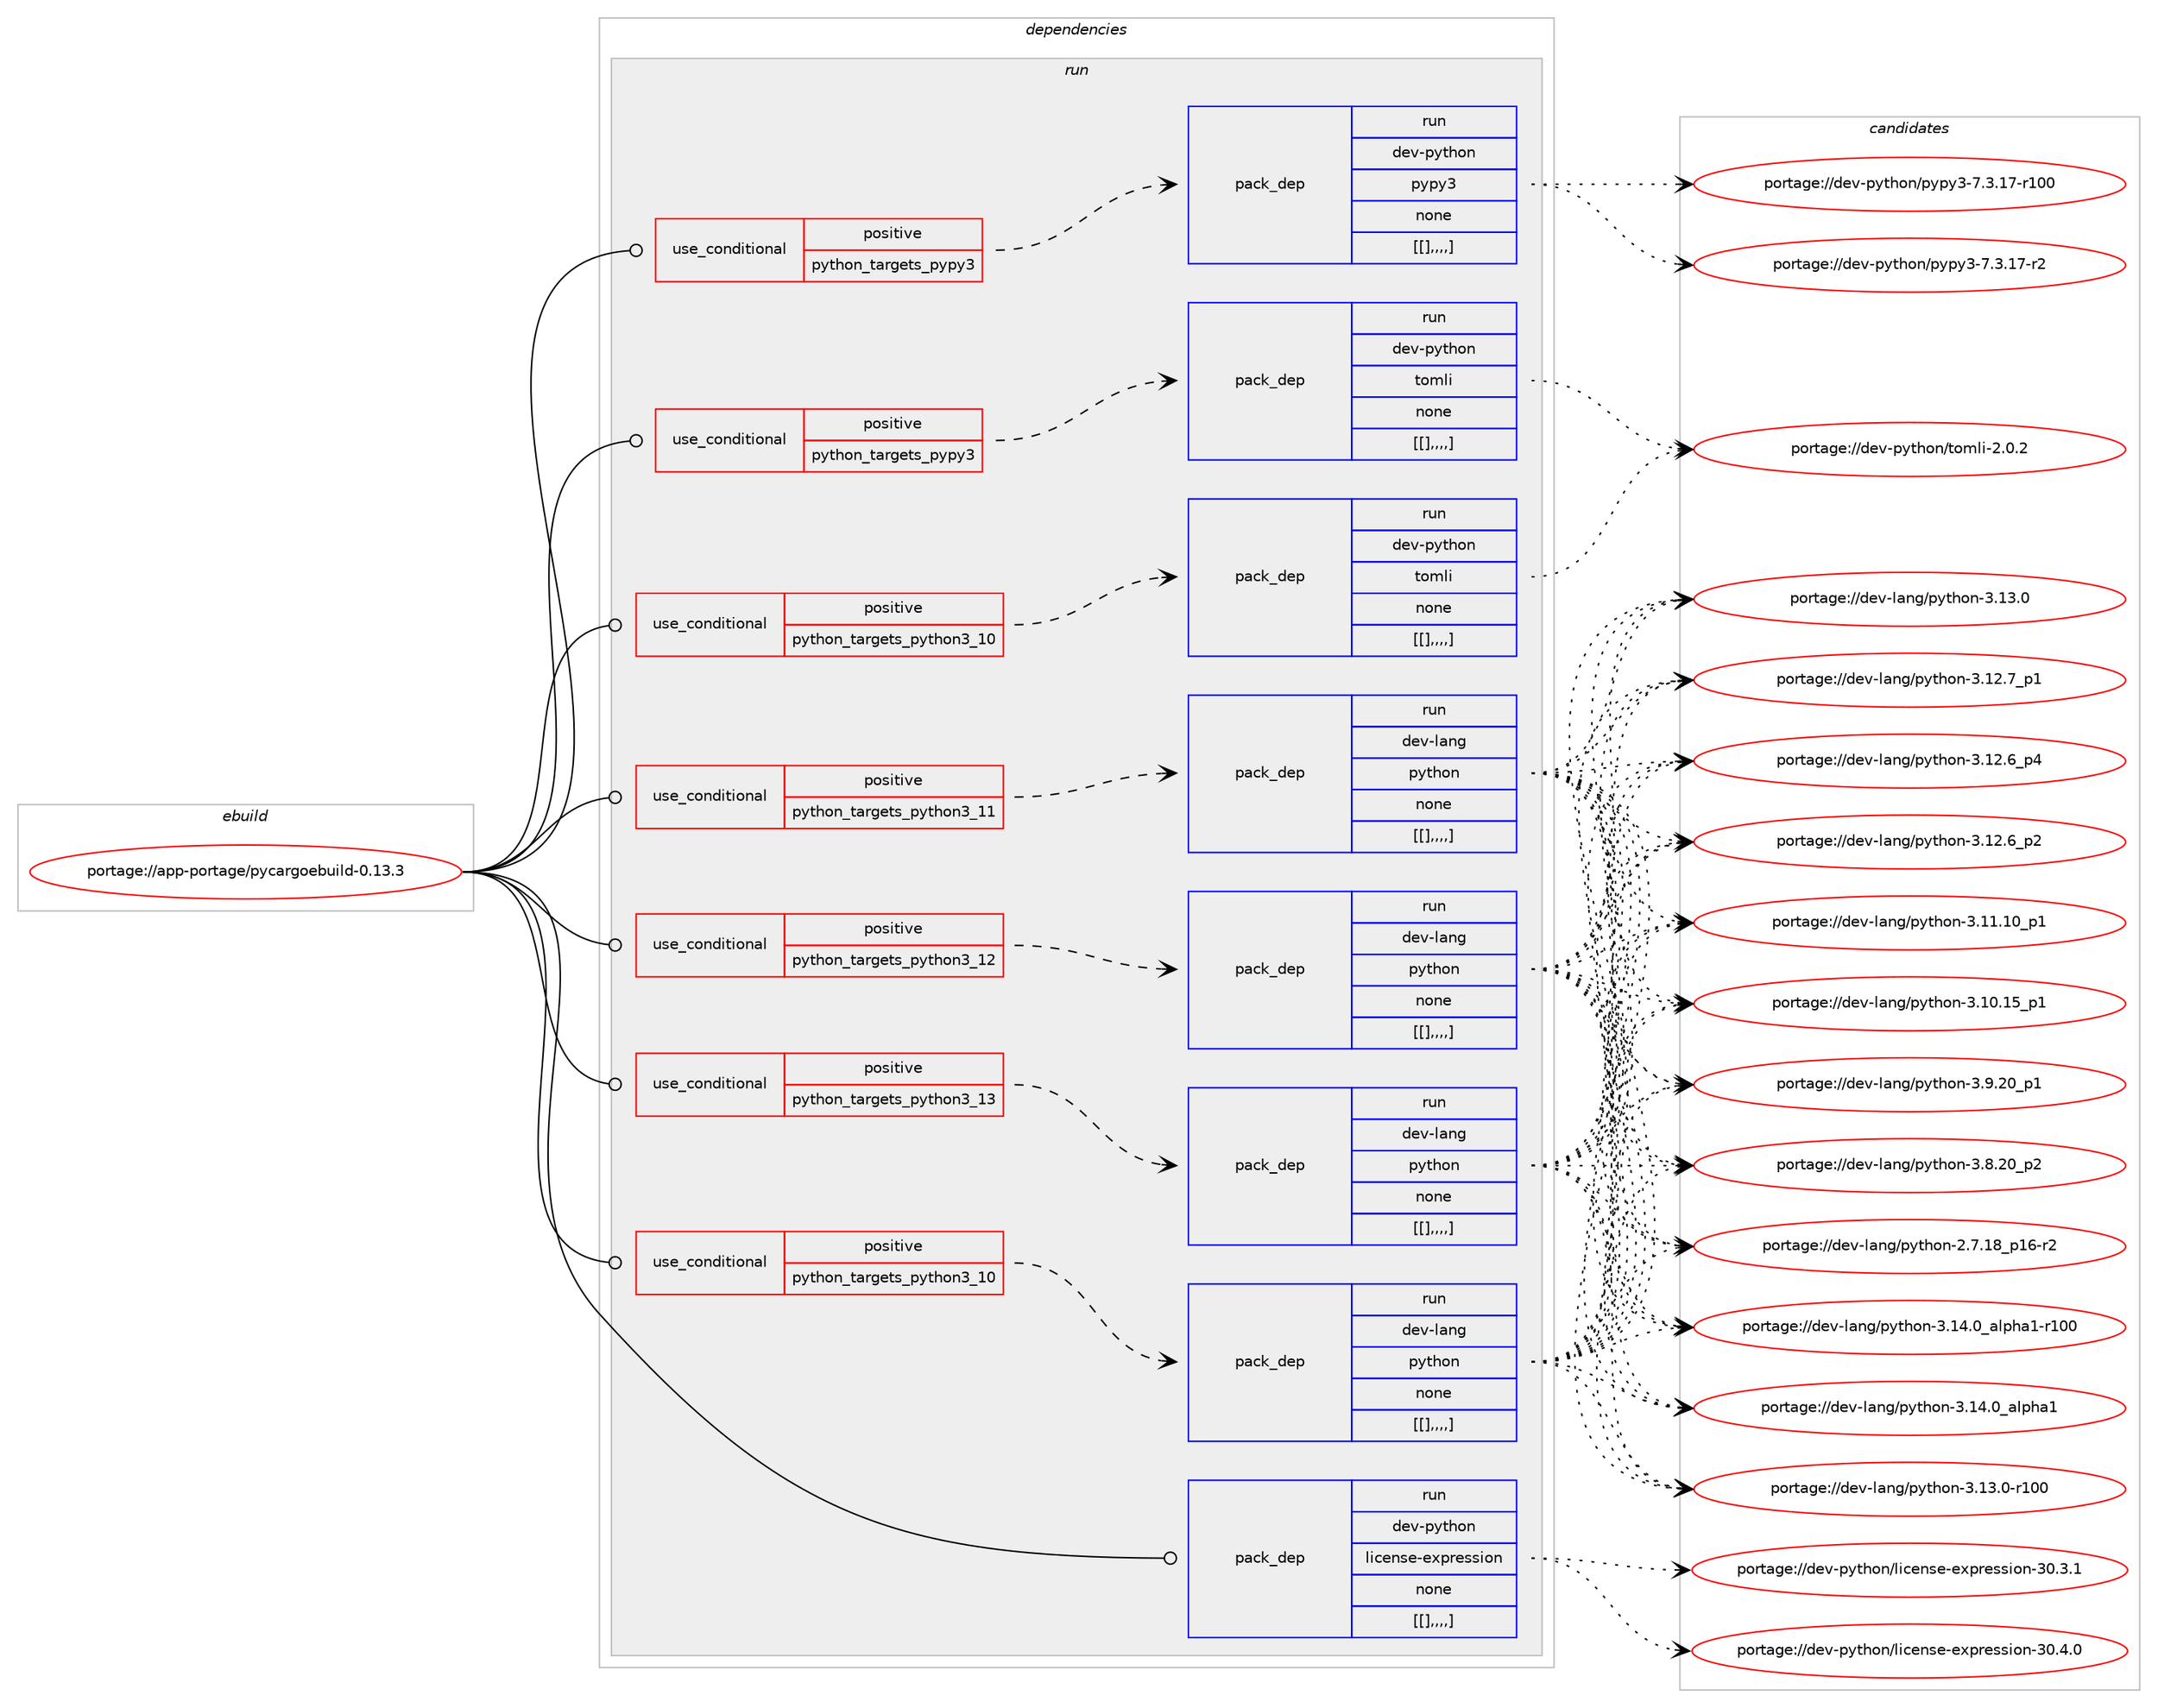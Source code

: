 digraph prolog {

# *************
# Graph options
# *************

newrank=true;
concentrate=true;
compound=true;
graph [rankdir=LR,fontname=Helvetica,fontsize=10,ranksep=1.5];#, ranksep=2.5, nodesep=0.2];
edge  [arrowhead=vee];
node  [fontname=Helvetica,fontsize=10];

# **********
# The ebuild
# **********

subgraph cluster_leftcol {
color=gray;
label=<<i>ebuild</i>>;
id [label="portage://app-portage/pycargoebuild-0.13.3", color=red, width=4, href="../app-portage/pycargoebuild-0.13.3.svg"];
}

# ****************
# The dependencies
# ****************

subgraph cluster_midcol {
color=gray;
label=<<i>dependencies</i>>;
subgraph cluster_compile {
fillcolor="#eeeeee";
style=filled;
label=<<i>compile</i>>;
}
subgraph cluster_compileandrun {
fillcolor="#eeeeee";
style=filled;
label=<<i>compile and run</i>>;
}
subgraph cluster_run {
fillcolor="#eeeeee";
style=filled;
label=<<i>run</i>>;
subgraph cond15679 {
dependency54439 [label=<<TABLE BORDER="0" CELLBORDER="1" CELLSPACING="0" CELLPADDING="4"><TR><TD ROWSPAN="3" CELLPADDING="10">use_conditional</TD></TR><TR><TD>positive</TD></TR><TR><TD>python_targets_pypy3</TD></TR></TABLE>>, shape=none, color=red];
subgraph pack38222 {
dependency54473 [label=<<TABLE BORDER="0" CELLBORDER="1" CELLSPACING="0" CELLPADDING="4" WIDTH="220"><TR><TD ROWSPAN="6" CELLPADDING="30">pack_dep</TD></TR><TR><TD WIDTH="110">run</TD></TR><TR><TD>dev-python</TD></TR><TR><TD>pypy3</TD></TR><TR><TD>none</TD></TR><TR><TD>[[],,,,]</TD></TR></TABLE>>, shape=none, color=blue];
}
dependency54439:e -> dependency54473:w [weight=20,style="dashed",arrowhead="vee"];
}
id:e -> dependency54439:w [weight=20,style="solid",arrowhead="odot"];
subgraph cond15693 {
dependency54482 [label=<<TABLE BORDER="0" CELLBORDER="1" CELLSPACING="0" CELLPADDING="4"><TR><TD ROWSPAN="3" CELLPADDING="10">use_conditional</TD></TR><TR><TD>positive</TD></TR><TR><TD>python_targets_pypy3</TD></TR></TABLE>>, shape=none, color=red];
subgraph pack38250 {
dependency54485 [label=<<TABLE BORDER="0" CELLBORDER="1" CELLSPACING="0" CELLPADDING="4" WIDTH="220"><TR><TD ROWSPAN="6" CELLPADDING="30">pack_dep</TD></TR><TR><TD WIDTH="110">run</TD></TR><TR><TD>dev-python</TD></TR><TR><TD>tomli</TD></TR><TR><TD>none</TD></TR><TR><TD>[[],,,,]</TD></TR></TABLE>>, shape=none, color=blue];
}
dependency54482:e -> dependency54485:w [weight=20,style="dashed",arrowhead="vee"];
}
id:e -> dependency54482:w [weight=20,style="solid",arrowhead="odot"];
subgraph cond15694 {
dependency54494 [label=<<TABLE BORDER="0" CELLBORDER="1" CELLSPACING="0" CELLPADDING="4"><TR><TD ROWSPAN="3" CELLPADDING="10">use_conditional</TD></TR><TR><TD>positive</TD></TR><TR><TD>python_targets_python3_10</TD></TR></TABLE>>, shape=none, color=red];
subgraph pack38275 {
dependency54522 [label=<<TABLE BORDER="0" CELLBORDER="1" CELLSPACING="0" CELLPADDING="4" WIDTH="220"><TR><TD ROWSPAN="6" CELLPADDING="30">pack_dep</TD></TR><TR><TD WIDTH="110">run</TD></TR><TR><TD>dev-lang</TD></TR><TR><TD>python</TD></TR><TR><TD>none</TD></TR><TR><TD>[[],,,,]</TD></TR></TABLE>>, shape=none, color=blue];
}
dependency54494:e -> dependency54522:w [weight=20,style="dashed",arrowhead="vee"];
}
id:e -> dependency54494:w [weight=20,style="solid",arrowhead="odot"];
subgraph cond15717 {
dependency54562 [label=<<TABLE BORDER="0" CELLBORDER="1" CELLSPACING="0" CELLPADDING="4"><TR><TD ROWSPAN="3" CELLPADDING="10">use_conditional</TD></TR><TR><TD>positive</TD></TR><TR><TD>python_targets_python3_10</TD></TR></TABLE>>, shape=none, color=red];
subgraph pack38344 {
dependency54618 [label=<<TABLE BORDER="0" CELLBORDER="1" CELLSPACING="0" CELLPADDING="4" WIDTH="220"><TR><TD ROWSPAN="6" CELLPADDING="30">pack_dep</TD></TR><TR><TD WIDTH="110">run</TD></TR><TR><TD>dev-python</TD></TR><TR><TD>tomli</TD></TR><TR><TD>none</TD></TR><TR><TD>[[],,,,]</TD></TR></TABLE>>, shape=none, color=blue];
}
dependency54562:e -> dependency54618:w [weight=20,style="dashed",arrowhead="vee"];
}
id:e -> dependency54562:w [weight=20,style="solid",arrowhead="odot"];
subgraph cond15758 {
dependency54686 [label=<<TABLE BORDER="0" CELLBORDER="1" CELLSPACING="0" CELLPADDING="4"><TR><TD ROWSPAN="3" CELLPADDING="10">use_conditional</TD></TR><TR><TD>positive</TD></TR><TR><TD>python_targets_python3_11</TD></TR></TABLE>>, shape=none, color=red];
subgraph pack38401 {
dependency54723 [label=<<TABLE BORDER="0" CELLBORDER="1" CELLSPACING="0" CELLPADDING="4" WIDTH="220"><TR><TD ROWSPAN="6" CELLPADDING="30">pack_dep</TD></TR><TR><TD WIDTH="110">run</TD></TR><TR><TD>dev-lang</TD></TR><TR><TD>python</TD></TR><TR><TD>none</TD></TR><TR><TD>[[],,,,]</TD></TR></TABLE>>, shape=none, color=blue];
}
dependency54686:e -> dependency54723:w [weight=20,style="dashed",arrowhead="vee"];
}
id:e -> dependency54686:w [weight=20,style="solid",arrowhead="odot"];
subgraph cond15781 {
dependency54769 [label=<<TABLE BORDER="0" CELLBORDER="1" CELLSPACING="0" CELLPADDING="4"><TR><TD ROWSPAN="3" CELLPADDING="10">use_conditional</TD></TR><TR><TD>positive</TD></TR><TR><TD>python_targets_python3_12</TD></TR></TABLE>>, shape=none, color=red];
subgraph pack38455 {
dependency54827 [label=<<TABLE BORDER="0" CELLBORDER="1" CELLSPACING="0" CELLPADDING="4" WIDTH="220"><TR><TD ROWSPAN="6" CELLPADDING="30">pack_dep</TD></TR><TR><TD WIDTH="110">run</TD></TR><TR><TD>dev-lang</TD></TR><TR><TD>python</TD></TR><TR><TD>none</TD></TR><TR><TD>[[],,,,]</TD></TR></TABLE>>, shape=none, color=blue];
}
dependency54769:e -> dependency54827:w [weight=20,style="dashed",arrowhead="vee"];
}
id:e -> dependency54769:w [weight=20,style="solid",arrowhead="odot"];
subgraph cond15818 {
dependency54903 [label=<<TABLE BORDER="0" CELLBORDER="1" CELLSPACING="0" CELLPADDING="4"><TR><TD ROWSPAN="3" CELLPADDING="10">use_conditional</TD></TR><TR><TD>positive</TD></TR><TR><TD>python_targets_python3_13</TD></TR></TABLE>>, shape=none, color=red];
subgraph pack38544 {
dependency54911 [label=<<TABLE BORDER="0" CELLBORDER="1" CELLSPACING="0" CELLPADDING="4" WIDTH="220"><TR><TD ROWSPAN="6" CELLPADDING="30">pack_dep</TD></TR><TR><TD WIDTH="110">run</TD></TR><TR><TD>dev-lang</TD></TR><TR><TD>python</TD></TR><TR><TD>none</TD></TR><TR><TD>[[],,,,]</TD></TR></TABLE>>, shape=none, color=blue];
}
dependency54903:e -> dependency54911:w [weight=20,style="dashed",arrowhead="vee"];
}
id:e -> dependency54903:w [weight=20,style="solid",arrowhead="odot"];
subgraph pack38563 {
dependency54966 [label=<<TABLE BORDER="0" CELLBORDER="1" CELLSPACING="0" CELLPADDING="4" WIDTH="220"><TR><TD ROWSPAN="6" CELLPADDING="30">pack_dep</TD></TR><TR><TD WIDTH="110">run</TD></TR><TR><TD>dev-python</TD></TR><TR><TD>license-expression</TD></TR><TR><TD>none</TD></TR><TR><TD>[[],,,,]</TD></TR></TABLE>>, shape=none, color=blue];
}
id:e -> dependency54966:w [weight=20,style="solid",arrowhead="odot"];
}
}

# **************
# The candidates
# **************

subgraph cluster_choices {
rank=same;
color=gray;
label=<<i>candidates</i>>;

subgraph choice37427 {
color=black;
nodesep=1;
choice100101118451121211161041111104711212111212151455546514649554511450 [label="portage://dev-python/pypy3-7.3.17-r2", color=red, width=4,href="../dev-python/pypy3-7.3.17-r2.svg"];
choice1001011184511212111610411111047112121112121514555465146495545114494848 [label="portage://dev-python/pypy3-7.3.17-r100", color=red, width=4,href="../dev-python/pypy3-7.3.17-r100.svg"];
dependency54473:e -> choice100101118451121211161041111104711212111212151455546514649554511450:w [style=dotted,weight="100"];
dependency54473:e -> choice1001011184511212111610411111047112121112121514555465146495545114494848:w [style=dotted,weight="100"];
}
subgraph choice37429 {
color=black;
nodesep=1;
choice1001011184511212111610411111047116111109108105455046484650 [label="portage://dev-python/tomli-2.0.2", color=red, width=4,href="../dev-python/tomli-2.0.2.svg"];
dependency54485:e -> choice1001011184511212111610411111047116111109108105455046484650:w [style=dotted,weight="100"];
}
subgraph choice37430 {
color=black;
nodesep=1;
choice100101118451089711010347112121116104111110455146495246489597108112104974945114494848 [label="portage://dev-lang/python-3.14.0_alpha1-r100", color=red, width=4,href="../dev-lang/python-3.14.0_alpha1-r100.svg"];
choice1001011184510897110103471121211161041111104551464952464895971081121049749 [label="portage://dev-lang/python-3.14.0_alpha1", color=red, width=4,href="../dev-lang/python-3.14.0_alpha1.svg"];
choice1001011184510897110103471121211161041111104551464951464845114494848 [label="portage://dev-lang/python-3.13.0-r100", color=red, width=4,href="../dev-lang/python-3.13.0-r100.svg"];
choice10010111845108971101034711212111610411111045514649514648 [label="portage://dev-lang/python-3.13.0", color=red, width=4,href="../dev-lang/python-3.13.0.svg"];
choice100101118451089711010347112121116104111110455146495046559511249 [label="portage://dev-lang/python-3.12.7_p1", color=red, width=4,href="../dev-lang/python-3.12.7_p1.svg"];
choice100101118451089711010347112121116104111110455146495046549511252 [label="portage://dev-lang/python-3.12.6_p4", color=red, width=4,href="../dev-lang/python-3.12.6_p4.svg"];
choice100101118451089711010347112121116104111110455146495046549511250 [label="portage://dev-lang/python-3.12.6_p2", color=red, width=4,href="../dev-lang/python-3.12.6_p2.svg"];
choice10010111845108971101034711212111610411111045514649494649489511249 [label="portage://dev-lang/python-3.11.10_p1", color=red, width=4,href="../dev-lang/python-3.11.10_p1.svg"];
choice10010111845108971101034711212111610411111045514649484649539511249 [label="portage://dev-lang/python-3.10.15_p1", color=red, width=4,href="../dev-lang/python-3.10.15_p1.svg"];
choice100101118451089711010347112121116104111110455146574650489511249 [label="portage://dev-lang/python-3.9.20_p1", color=red, width=4,href="../dev-lang/python-3.9.20_p1.svg"];
choice100101118451089711010347112121116104111110455146564650489511250 [label="portage://dev-lang/python-3.8.20_p2", color=red, width=4,href="../dev-lang/python-3.8.20_p2.svg"];
choice100101118451089711010347112121116104111110455046554649569511249544511450 [label="portage://dev-lang/python-2.7.18_p16-r2", color=red, width=4,href="../dev-lang/python-2.7.18_p16-r2.svg"];
dependency54522:e -> choice100101118451089711010347112121116104111110455146495246489597108112104974945114494848:w [style=dotted,weight="100"];
dependency54522:e -> choice1001011184510897110103471121211161041111104551464952464895971081121049749:w [style=dotted,weight="100"];
dependency54522:e -> choice1001011184510897110103471121211161041111104551464951464845114494848:w [style=dotted,weight="100"];
dependency54522:e -> choice10010111845108971101034711212111610411111045514649514648:w [style=dotted,weight="100"];
dependency54522:e -> choice100101118451089711010347112121116104111110455146495046559511249:w [style=dotted,weight="100"];
dependency54522:e -> choice100101118451089711010347112121116104111110455146495046549511252:w [style=dotted,weight="100"];
dependency54522:e -> choice100101118451089711010347112121116104111110455146495046549511250:w [style=dotted,weight="100"];
dependency54522:e -> choice10010111845108971101034711212111610411111045514649494649489511249:w [style=dotted,weight="100"];
dependency54522:e -> choice10010111845108971101034711212111610411111045514649484649539511249:w [style=dotted,weight="100"];
dependency54522:e -> choice100101118451089711010347112121116104111110455146574650489511249:w [style=dotted,weight="100"];
dependency54522:e -> choice100101118451089711010347112121116104111110455146564650489511250:w [style=dotted,weight="100"];
dependency54522:e -> choice100101118451089711010347112121116104111110455046554649569511249544511450:w [style=dotted,weight="100"];
}
subgraph choice37440 {
color=black;
nodesep=1;
choice1001011184511212111610411111047116111109108105455046484650 [label="portage://dev-python/tomli-2.0.2", color=red, width=4,href="../dev-python/tomli-2.0.2.svg"];
dependency54618:e -> choice1001011184511212111610411111047116111109108105455046484650:w [style=dotted,weight="100"];
}
subgraph choice37448 {
color=black;
nodesep=1;
choice100101118451089711010347112121116104111110455146495246489597108112104974945114494848 [label="portage://dev-lang/python-3.14.0_alpha1-r100", color=red, width=4,href="../dev-lang/python-3.14.0_alpha1-r100.svg"];
choice1001011184510897110103471121211161041111104551464952464895971081121049749 [label="portage://dev-lang/python-3.14.0_alpha1", color=red, width=4,href="../dev-lang/python-3.14.0_alpha1.svg"];
choice1001011184510897110103471121211161041111104551464951464845114494848 [label="portage://dev-lang/python-3.13.0-r100", color=red, width=4,href="../dev-lang/python-3.13.0-r100.svg"];
choice10010111845108971101034711212111610411111045514649514648 [label="portage://dev-lang/python-3.13.0", color=red, width=4,href="../dev-lang/python-3.13.0.svg"];
choice100101118451089711010347112121116104111110455146495046559511249 [label="portage://dev-lang/python-3.12.7_p1", color=red, width=4,href="../dev-lang/python-3.12.7_p1.svg"];
choice100101118451089711010347112121116104111110455146495046549511252 [label="portage://dev-lang/python-3.12.6_p4", color=red, width=4,href="../dev-lang/python-3.12.6_p4.svg"];
choice100101118451089711010347112121116104111110455146495046549511250 [label="portage://dev-lang/python-3.12.6_p2", color=red, width=4,href="../dev-lang/python-3.12.6_p2.svg"];
choice10010111845108971101034711212111610411111045514649494649489511249 [label="portage://dev-lang/python-3.11.10_p1", color=red, width=4,href="../dev-lang/python-3.11.10_p1.svg"];
choice10010111845108971101034711212111610411111045514649484649539511249 [label="portage://dev-lang/python-3.10.15_p1", color=red, width=4,href="../dev-lang/python-3.10.15_p1.svg"];
choice100101118451089711010347112121116104111110455146574650489511249 [label="portage://dev-lang/python-3.9.20_p1", color=red, width=4,href="../dev-lang/python-3.9.20_p1.svg"];
choice100101118451089711010347112121116104111110455146564650489511250 [label="portage://dev-lang/python-3.8.20_p2", color=red, width=4,href="../dev-lang/python-3.8.20_p2.svg"];
choice100101118451089711010347112121116104111110455046554649569511249544511450 [label="portage://dev-lang/python-2.7.18_p16-r2", color=red, width=4,href="../dev-lang/python-2.7.18_p16-r2.svg"];
dependency54723:e -> choice100101118451089711010347112121116104111110455146495246489597108112104974945114494848:w [style=dotted,weight="100"];
dependency54723:e -> choice1001011184510897110103471121211161041111104551464952464895971081121049749:w [style=dotted,weight="100"];
dependency54723:e -> choice1001011184510897110103471121211161041111104551464951464845114494848:w [style=dotted,weight="100"];
dependency54723:e -> choice10010111845108971101034711212111610411111045514649514648:w [style=dotted,weight="100"];
dependency54723:e -> choice100101118451089711010347112121116104111110455146495046559511249:w [style=dotted,weight="100"];
dependency54723:e -> choice100101118451089711010347112121116104111110455146495046549511252:w [style=dotted,weight="100"];
dependency54723:e -> choice100101118451089711010347112121116104111110455146495046549511250:w [style=dotted,weight="100"];
dependency54723:e -> choice10010111845108971101034711212111610411111045514649494649489511249:w [style=dotted,weight="100"];
dependency54723:e -> choice10010111845108971101034711212111610411111045514649484649539511249:w [style=dotted,weight="100"];
dependency54723:e -> choice100101118451089711010347112121116104111110455146574650489511249:w [style=dotted,weight="100"];
dependency54723:e -> choice100101118451089711010347112121116104111110455146564650489511250:w [style=dotted,weight="100"];
dependency54723:e -> choice100101118451089711010347112121116104111110455046554649569511249544511450:w [style=dotted,weight="100"];
}
subgraph choice37463 {
color=black;
nodesep=1;
choice100101118451089711010347112121116104111110455146495246489597108112104974945114494848 [label="portage://dev-lang/python-3.14.0_alpha1-r100", color=red, width=4,href="../dev-lang/python-3.14.0_alpha1-r100.svg"];
choice1001011184510897110103471121211161041111104551464952464895971081121049749 [label="portage://dev-lang/python-3.14.0_alpha1", color=red, width=4,href="../dev-lang/python-3.14.0_alpha1.svg"];
choice1001011184510897110103471121211161041111104551464951464845114494848 [label="portage://dev-lang/python-3.13.0-r100", color=red, width=4,href="../dev-lang/python-3.13.0-r100.svg"];
choice10010111845108971101034711212111610411111045514649514648 [label="portage://dev-lang/python-3.13.0", color=red, width=4,href="../dev-lang/python-3.13.0.svg"];
choice100101118451089711010347112121116104111110455146495046559511249 [label="portage://dev-lang/python-3.12.7_p1", color=red, width=4,href="../dev-lang/python-3.12.7_p1.svg"];
choice100101118451089711010347112121116104111110455146495046549511252 [label="portage://dev-lang/python-3.12.6_p4", color=red, width=4,href="../dev-lang/python-3.12.6_p4.svg"];
choice100101118451089711010347112121116104111110455146495046549511250 [label="portage://dev-lang/python-3.12.6_p2", color=red, width=4,href="../dev-lang/python-3.12.6_p2.svg"];
choice10010111845108971101034711212111610411111045514649494649489511249 [label="portage://dev-lang/python-3.11.10_p1", color=red, width=4,href="../dev-lang/python-3.11.10_p1.svg"];
choice10010111845108971101034711212111610411111045514649484649539511249 [label="portage://dev-lang/python-3.10.15_p1", color=red, width=4,href="../dev-lang/python-3.10.15_p1.svg"];
choice100101118451089711010347112121116104111110455146574650489511249 [label="portage://dev-lang/python-3.9.20_p1", color=red, width=4,href="../dev-lang/python-3.9.20_p1.svg"];
choice100101118451089711010347112121116104111110455146564650489511250 [label="portage://dev-lang/python-3.8.20_p2", color=red, width=4,href="../dev-lang/python-3.8.20_p2.svg"];
choice100101118451089711010347112121116104111110455046554649569511249544511450 [label="portage://dev-lang/python-2.7.18_p16-r2", color=red, width=4,href="../dev-lang/python-2.7.18_p16-r2.svg"];
dependency54827:e -> choice100101118451089711010347112121116104111110455146495246489597108112104974945114494848:w [style=dotted,weight="100"];
dependency54827:e -> choice1001011184510897110103471121211161041111104551464952464895971081121049749:w [style=dotted,weight="100"];
dependency54827:e -> choice1001011184510897110103471121211161041111104551464951464845114494848:w [style=dotted,weight="100"];
dependency54827:e -> choice10010111845108971101034711212111610411111045514649514648:w [style=dotted,weight="100"];
dependency54827:e -> choice100101118451089711010347112121116104111110455146495046559511249:w [style=dotted,weight="100"];
dependency54827:e -> choice100101118451089711010347112121116104111110455146495046549511252:w [style=dotted,weight="100"];
dependency54827:e -> choice100101118451089711010347112121116104111110455146495046549511250:w [style=dotted,weight="100"];
dependency54827:e -> choice10010111845108971101034711212111610411111045514649494649489511249:w [style=dotted,weight="100"];
dependency54827:e -> choice10010111845108971101034711212111610411111045514649484649539511249:w [style=dotted,weight="100"];
dependency54827:e -> choice100101118451089711010347112121116104111110455146574650489511249:w [style=dotted,weight="100"];
dependency54827:e -> choice100101118451089711010347112121116104111110455146564650489511250:w [style=dotted,weight="100"];
dependency54827:e -> choice100101118451089711010347112121116104111110455046554649569511249544511450:w [style=dotted,weight="100"];
}
subgraph choice37472 {
color=black;
nodesep=1;
choice100101118451089711010347112121116104111110455146495246489597108112104974945114494848 [label="portage://dev-lang/python-3.14.0_alpha1-r100", color=red, width=4,href="../dev-lang/python-3.14.0_alpha1-r100.svg"];
choice1001011184510897110103471121211161041111104551464952464895971081121049749 [label="portage://dev-lang/python-3.14.0_alpha1", color=red, width=4,href="../dev-lang/python-3.14.0_alpha1.svg"];
choice1001011184510897110103471121211161041111104551464951464845114494848 [label="portage://dev-lang/python-3.13.0-r100", color=red, width=4,href="../dev-lang/python-3.13.0-r100.svg"];
choice10010111845108971101034711212111610411111045514649514648 [label="portage://dev-lang/python-3.13.0", color=red, width=4,href="../dev-lang/python-3.13.0.svg"];
choice100101118451089711010347112121116104111110455146495046559511249 [label="portage://dev-lang/python-3.12.7_p1", color=red, width=4,href="../dev-lang/python-3.12.7_p1.svg"];
choice100101118451089711010347112121116104111110455146495046549511252 [label="portage://dev-lang/python-3.12.6_p4", color=red, width=4,href="../dev-lang/python-3.12.6_p4.svg"];
choice100101118451089711010347112121116104111110455146495046549511250 [label="portage://dev-lang/python-3.12.6_p2", color=red, width=4,href="../dev-lang/python-3.12.6_p2.svg"];
choice10010111845108971101034711212111610411111045514649494649489511249 [label="portage://dev-lang/python-3.11.10_p1", color=red, width=4,href="../dev-lang/python-3.11.10_p1.svg"];
choice10010111845108971101034711212111610411111045514649484649539511249 [label="portage://dev-lang/python-3.10.15_p1", color=red, width=4,href="../dev-lang/python-3.10.15_p1.svg"];
choice100101118451089711010347112121116104111110455146574650489511249 [label="portage://dev-lang/python-3.9.20_p1", color=red, width=4,href="../dev-lang/python-3.9.20_p1.svg"];
choice100101118451089711010347112121116104111110455146564650489511250 [label="portage://dev-lang/python-3.8.20_p2", color=red, width=4,href="../dev-lang/python-3.8.20_p2.svg"];
choice100101118451089711010347112121116104111110455046554649569511249544511450 [label="portage://dev-lang/python-2.7.18_p16-r2", color=red, width=4,href="../dev-lang/python-2.7.18_p16-r2.svg"];
dependency54911:e -> choice100101118451089711010347112121116104111110455146495246489597108112104974945114494848:w [style=dotted,weight="100"];
dependency54911:e -> choice1001011184510897110103471121211161041111104551464952464895971081121049749:w [style=dotted,weight="100"];
dependency54911:e -> choice1001011184510897110103471121211161041111104551464951464845114494848:w [style=dotted,weight="100"];
dependency54911:e -> choice10010111845108971101034711212111610411111045514649514648:w [style=dotted,weight="100"];
dependency54911:e -> choice100101118451089711010347112121116104111110455146495046559511249:w [style=dotted,weight="100"];
dependency54911:e -> choice100101118451089711010347112121116104111110455146495046549511252:w [style=dotted,weight="100"];
dependency54911:e -> choice100101118451089711010347112121116104111110455146495046549511250:w [style=dotted,weight="100"];
dependency54911:e -> choice10010111845108971101034711212111610411111045514649494649489511249:w [style=dotted,weight="100"];
dependency54911:e -> choice10010111845108971101034711212111610411111045514649484649539511249:w [style=dotted,weight="100"];
dependency54911:e -> choice100101118451089711010347112121116104111110455146574650489511249:w [style=dotted,weight="100"];
dependency54911:e -> choice100101118451089711010347112121116104111110455146564650489511250:w [style=dotted,weight="100"];
dependency54911:e -> choice100101118451089711010347112121116104111110455046554649569511249544511450:w [style=dotted,weight="100"];
}
subgraph choice37480 {
color=black;
nodesep=1;
choice1001011184511212111610411111047108105991011101151014510112011211410111511510511111045514846524648 [label="portage://dev-python/license-expression-30.4.0", color=red, width=4,href="../dev-python/license-expression-30.4.0.svg"];
choice1001011184511212111610411111047108105991011101151014510112011211410111511510511111045514846514649 [label="portage://dev-python/license-expression-30.3.1", color=red, width=4,href="../dev-python/license-expression-30.3.1.svg"];
dependency54966:e -> choice1001011184511212111610411111047108105991011101151014510112011211410111511510511111045514846524648:w [style=dotted,weight="100"];
dependency54966:e -> choice1001011184511212111610411111047108105991011101151014510112011211410111511510511111045514846514649:w [style=dotted,weight="100"];
}
}

}

